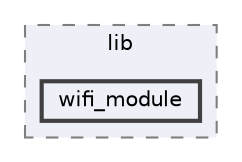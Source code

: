 digraph "butoes/lib/wifi_module"
{
 // LATEX_PDF_SIZE
  bgcolor="transparent";
  edge [fontname=Helvetica,fontsize=10,labelfontname=Helvetica,labelfontsize=10];
  node [fontname=Helvetica,fontsize=10,shape=box,height=0.2,width=0.4];
  compound=true
  subgraph clusterdir_2d50c7dd436dcc998de5e1b7254a4b0a {
    graph [ bgcolor="#edf0f7", pencolor="grey50", label="lib", fontname=Helvetica,fontsize=10 style="filled,dashed", URL="dir_2d50c7dd436dcc998de5e1b7254a4b0a.html",tooltip=""]
  dir_7cb71c86c8d9fa29ebcaead31f1ad795 [label="wifi_module", fillcolor="#edf0f7", color="grey25", style="filled,bold", URL="dir_7cb71c86c8d9fa29ebcaead31f1ad795.html",tooltip=""];
  }
}
